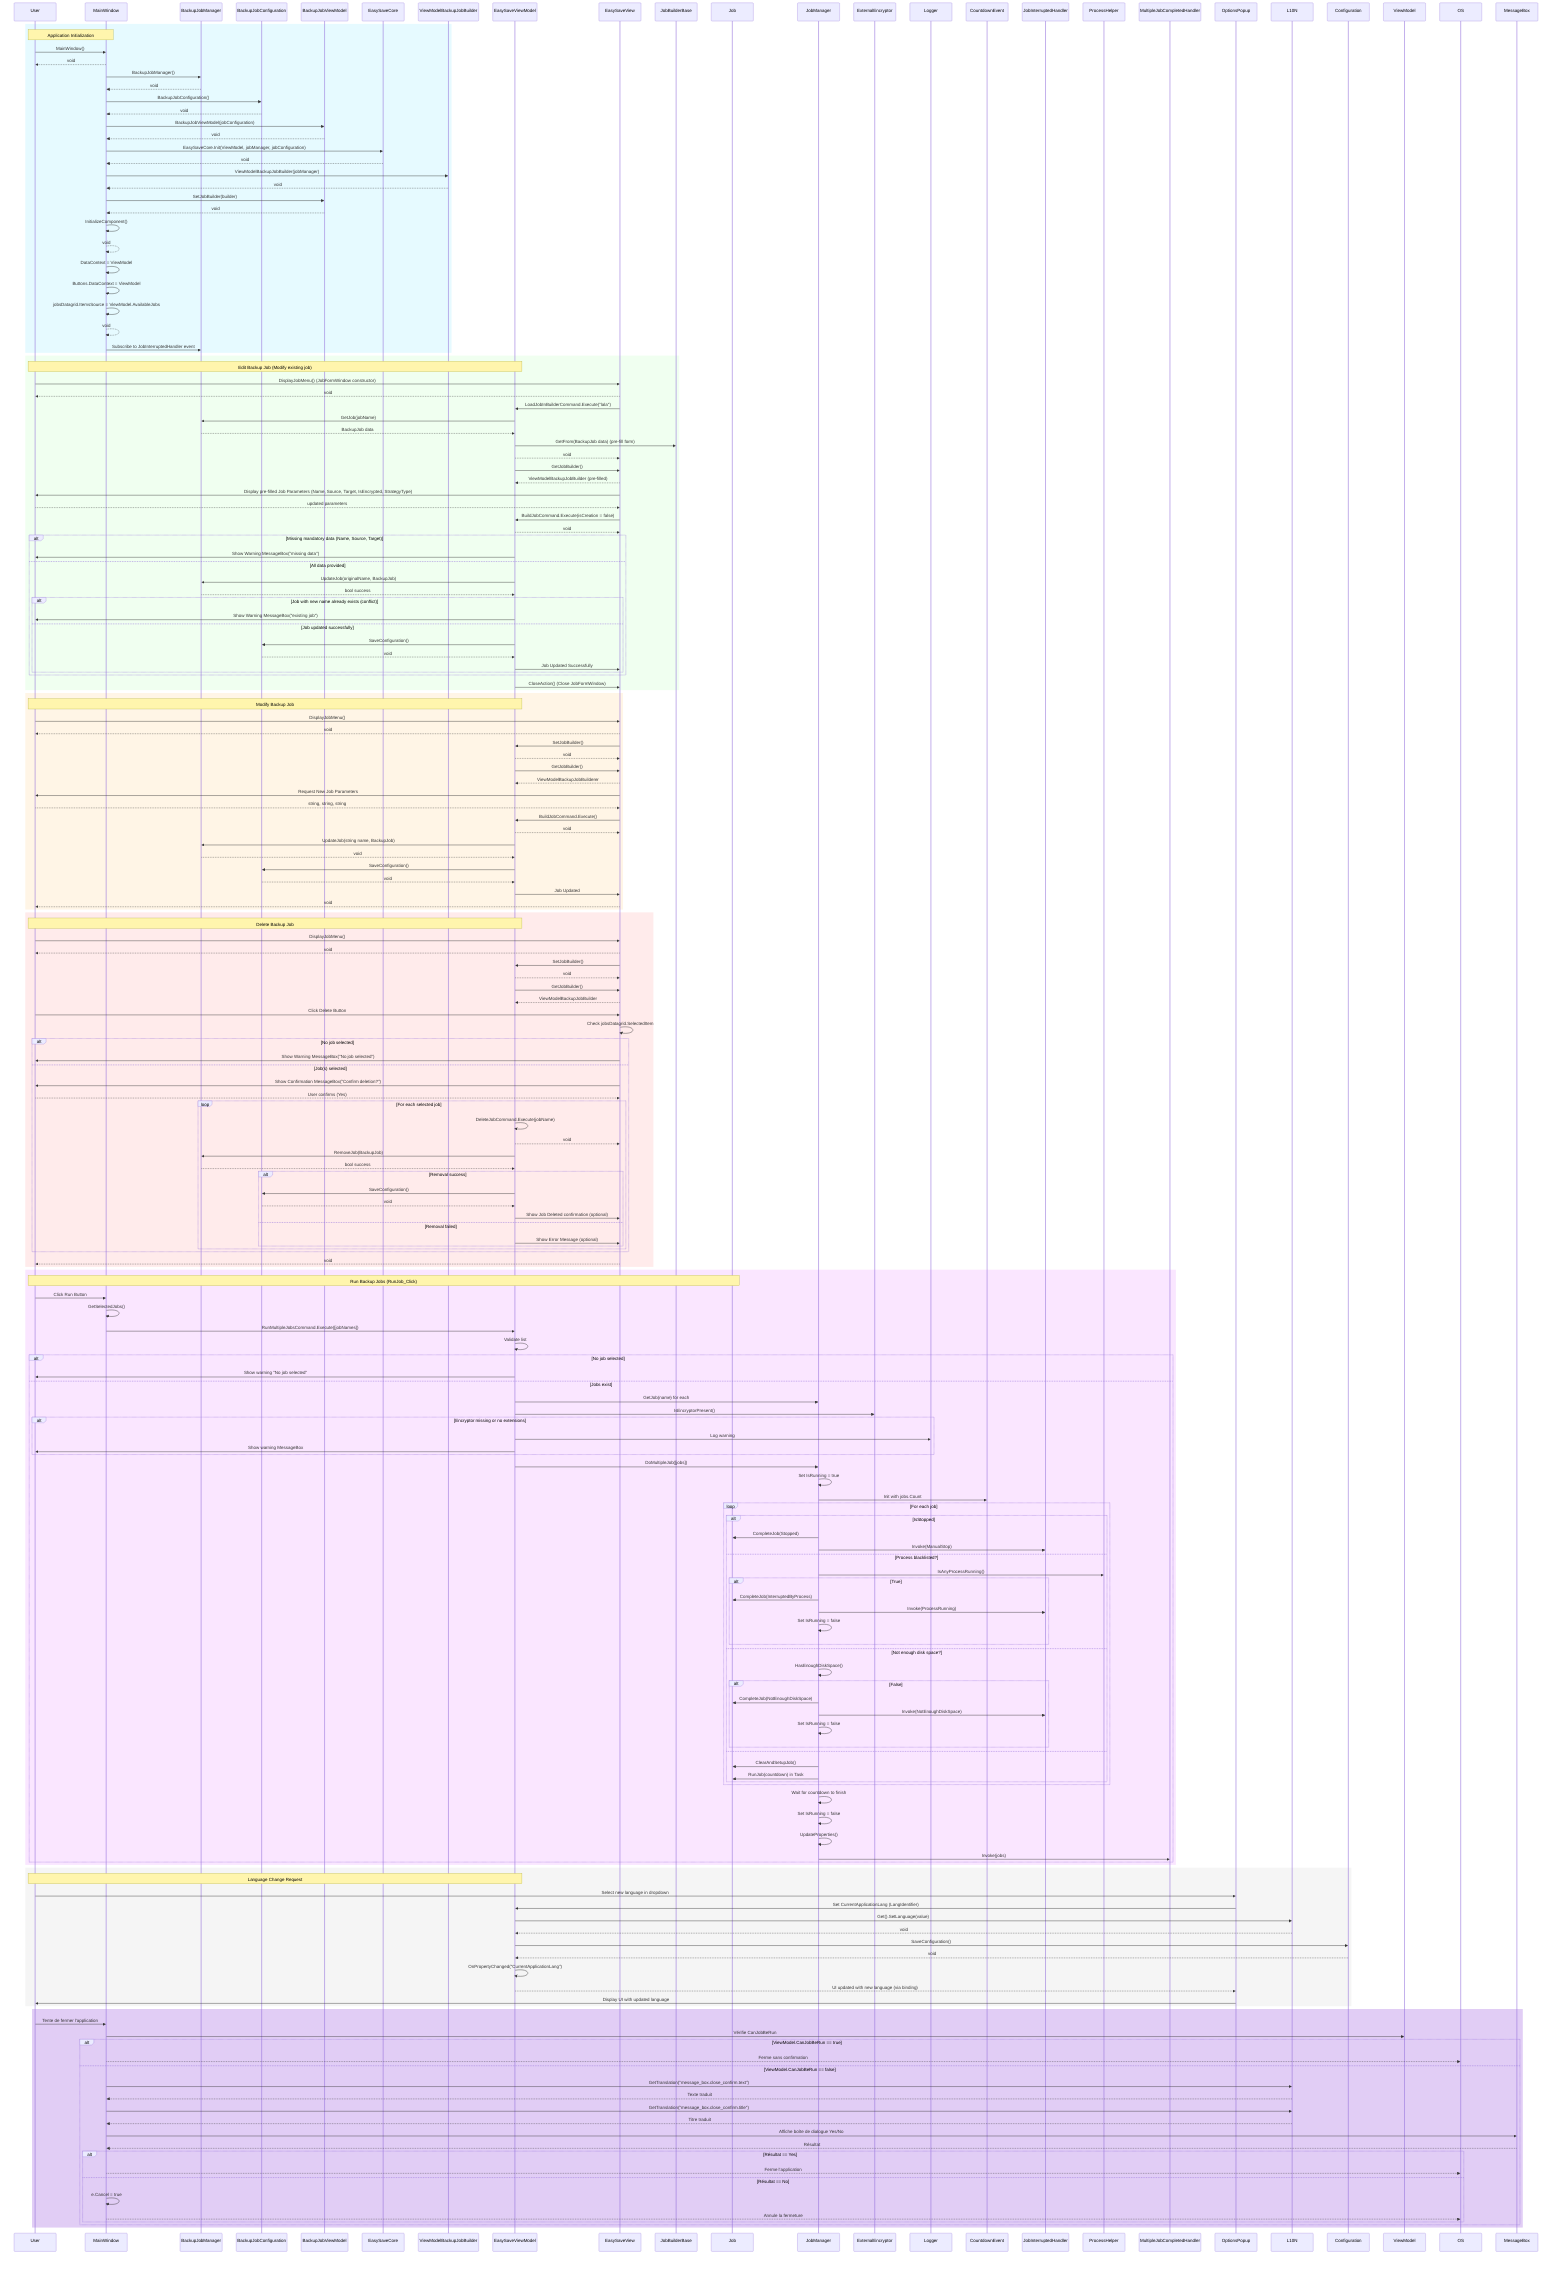 sequenceDiagram
  rect rgb(230, 250, 255)
    Note over User, MainWindow: Application Initialization
    User ->> MainWindow: MainWindow()
    MainWindow -->> User: void
    MainWindow ->> BackupJobManager: BackupJobManager()
    BackupJobManager -->> MainWindow: void
    MainWindow ->> BackupJobConfiguration: BackupJobConfiguration()
    BackupJobConfiguration -->> MainWindow: void
    MainWindow ->> BackupJobViewModel: BackupJobViewModel(jobConfiguration)
    BackupJobViewModel -->> MainWindow: void
    MainWindow ->> EasySaveCore: EasySaveCore.Init(ViewModel, jobManager, jobConfiguration)
    EasySaveCore -->> MainWindow: void
    MainWindow ->> ViewModelBackupJobBuilder: ViewModelBackupJobBuilder(jobManager)
    ViewModelBackupJobBuilder -->> MainWindow: void
    MainWindow ->> BackupJobViewModel: SetJobBuilder(builder)
    BackupJobViewModel -->> MainWindow: void
    MainWindow ->> MainWindow: InitializeComponent()
    MainWindow -->> MainWindow: void
    MainWindow ->> MainWindow: DataContext = ViewModel
    MainWindow ->> MainWindow: Buttons.DataContext = ViewModel
    MainWindow ->> MainWindow: jobsDatagrid.ItemsSource = ViewModel.AvailableJobs
    MainWindow -->> MainWindow: void
    MainWindow ->> BackupJobManager: Subscribe to JobInterruptedHandler event
  end

 rect rgb(240, 255, 240)
    Note over User, EasySaveViewModel: Edit Backup Job (Modify existing job)
    User ->> EasySaveView: DisplayJobMenu() (JobFormWindow constructor)
    EasySaveView -->> User: void

    EasySaveView ->> EasySaveViewModel: LoadJobInBuilderCommand.Execute("lala")
    
    EasySaveViewModel ->> BackupJobManager: GetJob(jobName)
    BackupJobManager -->> EasySaveViewModel: BackupJob data
    EasySaveViewModel ->> JobBuilderBase: GetFrom(BackupJob data) (pre-fill form)
    EasySaveViewModel -->> EasySaveView: void

    EasySaveViewModel ->> EasySaveView: GetJobBuilder()
    EasySaveView -->> EasySaveViewModel: ViewModelBackupJobBuilder (pre-filled)

    EasySaveView ->> User: Display pre-filled Job Parameters (Name, Source, Target, IsEncrypted, StrategyType)
    User -->> EasySaveView: updated parameters

    EasySaveView ->> EasySaveViewModel: BuildJobCommand.Execute(isCreation = false)
    EasySaveViewModel -->> EasySaveView: void

    alt Missing mandatory data (Name, Source, Target)
      EasySaveViewModel ->> User: Show Warning MessageBox("missing data")
    else All data provided
      EasySaveViewModel ->> BackupJobManager: UpdateJob(originalName, BackupJob)
      BackupJobManager -->> EasySaveViewModel: bool success
      alt Job with new name already exists (conflict)
        EasySaveViewModel ->> User: Show Warning MessageBox("existing job")
      else Job updated successfully
        EasySaveViewModel ->> BackupJobConfiguration: SaveConfiguration()
        BackupJobConfiguration -->> EasySaveViewModel: void
        EasySaveViewModel ->> EasySaveView: Job Updated Successfully
      end
    end

    EasySaveViewModel ->> EasySaveView: CloseAction() (Close JobFormWindow)
  end

  rect rgb(255, 245, 230)
    Note over User, EasySaveViewModel: Modify Backup Job
    User ->> EasySaveView: DisplayJobMenu()
    EasySaveView -->> User: void
    EasySaveView ->> EasySaveViewModel: SetJobBuilder()
    EasySaveViewModel -->> EasySaveView: void
    EasySaveViewModel ->> EasySaveView: GetJobBuilder()
    EasySaveView -->> EasySaveViewModel: ViewModelBackupJobBuilderer
    EasySaveView ->> User: Request New Job Parameters
    User -->> EasySaveView: string, string, string
    EasySaveView ->> EasySaveViewModel: BuildJobCommand.Execute()
    EasySaveViewModel -->> EasySaveView: void
    EasySaveViewModel ->> BackupJobManager: UpdateJob(string name, BackupJob)
    BackupJobManager -->> EasySaveViewModel: void
    EasySaveViewModel ->> BackupJobConfiguration: SaveConfiguration()
    BackupJobConfiguration -->> EasySaveViewModel: void
    EasySaveViewModel ->> EasySaveView: Job Updated
    EasySaveView -->> User: void
  end

rect rgb(255, 235, 235)
    Note over User, EasySaveViewModel: Delete Backup Job

    User ->> EasySaveView: DisplayJobMenu()
    EasySaveView -->> User: void

    EasySaveView ->> EasySaveViewModel: SetJobBuilder()
    EasySaveViewModel -->> EasySaveView: void

    EasySaveViewModel ->> EasySaveView: GetJobBuilder()
    EasySaveView -->> EasySaveViewModel: ViewModelBackupJobBuilder

    User ->> EasySaveView: Click Delete Button
    EasySaveView ->> EasySaveView: Check jobsDatagrid.SelectedItem
    alt No job selected
      EasySaveView ->> User: Show Warning MessageBox("No job selected")

    else Job(s) selected
      EasySaveView ->> User: Show Confirmation MessageBox("Confirm deletion?")
      User -->> EasySaveView: User confirms (Yes)
      loop For each selected job
        EasySaveViewModel ->> EasySaveViewModel: DeleteJobCommand.Execute(jobName)
        EasySaveViewModel -->> EasySaveView: void

        EasySaveViewModel ->> BackupJobManager: RemoveJob(BackupJob)
        BackupJobManager -->> EasySaveViewModel: bool success

        alt Removal success
          EasySaveViewModel ->> BackupJobConfiguration: SaveConfiguration()
          BackupJobConfiguration -->> EasySaveViewModel: void
          EasySaveViewModel ->> EasySaveView: Show Job Deleted confirmation (optional)
        else Removal failed
          EasySaveViewModel ->> EasySaveView: Show Error Message (optional)
        end
      end
    end

    EasySaveView -->> User: void
  end

  rect rgb(250, 230, 255)
    Note over User, Job: Run Backup Jobs (RunJob_Click)
    
    User ->> MainWindow: Click Run Button
    MainWindow ->> MainWindow: GetSelectedJobs()
    MainWindow ->> EasySaveViewModel: RunMultipleJobsCommand.Execute([jobNames])
    
    EasySaveViewModel ->> EasySaveViewModel: Validate list
    alt No job selected
      EasySaveViewModel ->> User: Show warning "No job selected"
    else Jobs exist
      EasySaveViewModel ->> JobManager: GetJob(name) for each
      EasySaveViewModel ->> ExternalEncryptor: IsEncryptorPresent()
      alt Encryptor missing or no extensions
        EasySaveViewModel ->> Logger: Log warning
        EasySaveViewModel ->> User: Show warning MessageBox
      end
      EasySaveViewModel ->> JobManager: DoMultipleJob([jobs])
      
      JobManager ->> JobManager: Set IsRunning = true
      JobManager ->> CountdownEvent: Init with jobs.Count

      loop For each job
        alt IsStopped
          JobManager ->> Job: CompleteJob(Stopped)
          JobManager ->> JobInterruptedHandler: Invoke(ManualStop)
        else Process blacklisted?
          JobManager ->> ProcessHelper: IsAnyProcessRunning()
          alt True
            JobManager ->> Job: CompleteJob(InterruptedByProcess)
            JobManager ->> JobInterruptedHandler: Invoke(ProcessRunning)
            JobManager ->> JobManager: Set IsRunning = false
          end
        else Not enough disk space?
          JobManager ->> JobManager: HasEnoughDiskSpace()
          alt False
            JobManager ->> Job: CompleteJob(NotEnoughDiskSpace)
            JobManager ->> JobInterruptedHandler: Invoke(NotEnoughDiskSpace)
            JobManager ->> JobManager: Set IsRunning = false
          end
        else
          JobManager ->> Job: ClearAndSetupJob()
          JobManager ->> Job: RunJob(countdown) in Task
        end
      end

      JobManager ->> JobManager: Wait for countdown to finish
      JobManager ->> JobManager: Set IsRunning = false
      JobManager ->> JobManager: UpdateProperties()
      JobManager ->> MultipleJobCompletedHandler: Invoke(jobs)
    end
  end

    rect rgb(245, 245, 245)
        Note over User, EasySaveViewModel: Language Change Request

        User ->> OptionsPopup: Select new language in dropdown
        OptionsPopup ->> EasySaveViewModel: Set CurrentApplicationLang (LangIdentifier)

        EasySaveViewModel ->> L10N: Get().SetLanguage(value)
        L10N -->> EasySaveViewModel: void

        EasySaveViewModel ->> Configuration: SaveConfiguration()
        Configuration -->> EasySaveViewModel: void

        EasySaveViewModel ->> EasySaveViewModel: OnPropertyChanged("CurrentApplicationLang")
        EasySaveViewModel -->> OptionsPopup: UI updated with new language (via binding)

        OptionsPopup ->> User: Display UI with updated language
    end

    rect rgb(225, 205, 245)
        User ->> MainWindow: Tente de fermer l'application

        MainWindow ->> ViewModel: Vérifie CanJobBeRun

        alt ViewModel.CanJobBeRun == true
            MainWindow -->> OS: Ferme sans confirmation
        else ViewModel.CanJobBeRun == false
            MainWindow ->> L10N: GetTranslation("message_box.close_confirm.text")
            L10N -->> MainWindow: Texte traduit

            MainWindow ->> L10N: GetTranslation("message_box.close_confirm.title")
            L10N -->> MainWindow: Titre traduit

            MainWindow ->> MessageBox: Affiche boîte de dialogue Yes/No
            MessageBox -->> MainWindow: Résultat

            alt Résultat == Yes
                MainWindow -->> OS: Ferme l'application
            else Résultat == No
                MainWindow ->> MainWindow: e.Cancel = true
                MainWindow -->> OS: Annule la fermeture
            end
        end
    end